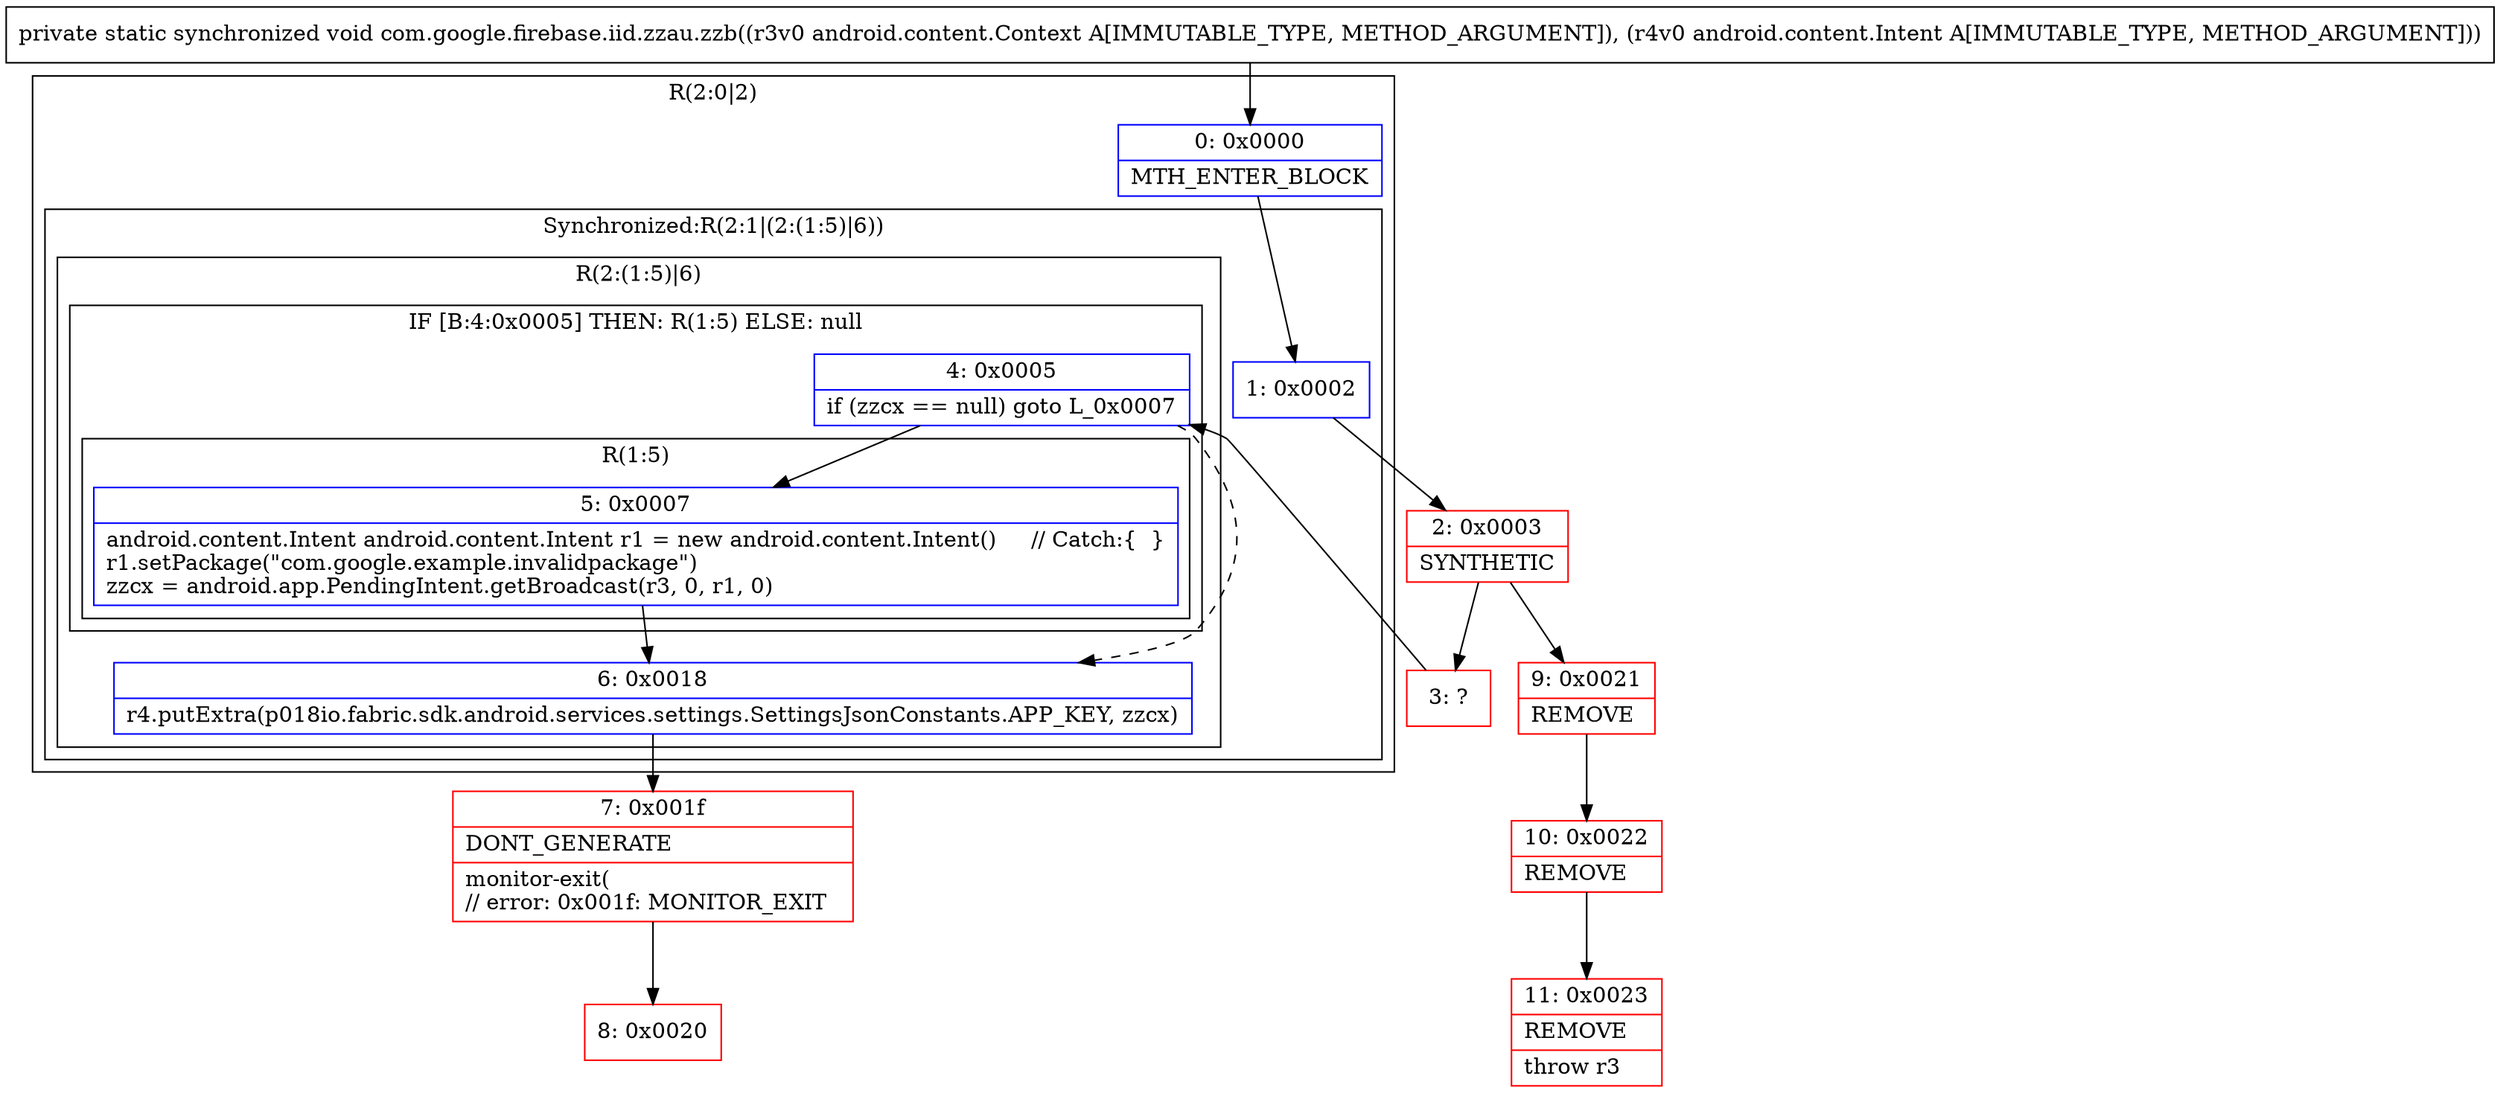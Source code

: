 digraph "CFG forcom.google.firebase.iid.zzau.zzb(Landroid\/content\/Context;Landroid\/content\/Intent;)V" {
subgraph cluster_Region_69335817 {
label = "R(2:0|2)";
node [shape=record,color=blue];
Node_0 [shape=record,label="{0\:\ 0x0000|MTH_ENTER_BLOCK\l}"];
subgraph cluster_SynchronizedRegion_582216137 {
label = "Synchronized:R(2:1|(2:(1:5)|6))";
node [shape=record,color=blue];
Node_1 [shape=record,label="{1\:\ 0x0002}"];
subgraph cluster_Region_2040666340 {
label = "R(2:(1:5)|6)";
node [shape=record,color=blue];
subgraph cluster_IfRegion_934273337 {
label = "IF [B:4:0x0005] THEN: R(1:5) ELSE: null";
node [shape=record,color=blue];
Node_4 [shape=record,label="{4\:\ 0x0005|if (zzcx == null) goto L_0x0007\l}"];
subgraph cluster_Region_1881045635 {
label = "R(1:5)";
node [shape=record,color=blue];
Node_5 [shape=record,label="{5\:\ 0x0007|android.content.Intent android.content.Intent r1 = new android.content.Intent()     \/\/ Catch:\{  \}\lr1.setPackage(\"com.google.example.invalidpackage\")\lzzcx = android.app.PendingIntent.getBroadcast(r3, 0, r1, 0)\l}"];
}
}
Node_6 [shape=record,label="{6\:\ 0x0018|r4.putExtra(p018io.fabric.sdk.android.services.settings.SettingsJsonConstants.APP_KEY, zzcx)\l}"];
}
}
}
Node_2 [shape=record,color=red,label="{2\:\ 0x0003|SYNTHETIC\l}"];
Node_3 [shape=record,color=red,label="{3\:\ ?}"];
Node_7 [shape=record,color=red,label="{7\:\ 0x001f|DONT_GENERATE\l|monitor\-exit(\l\/\/ error: 0x001f: MONITOR_EXIT  \l}"];
Node_8 [shape=record,color=red,label="{8\:\ 0x0020}"];
Node_9 [shape=record,color=red,label="{9\:\ 0x0021|REMOVE\l}"];
Node_10 [shape=record,color=red,label="{10\:\ 0x0022|REMOVE\l}"];
Node_11 [shape=record,color=red,label="{11\:\ 0x0023|REMOVE\l|throw r3\l}"];
MethodNode[shape=record,label="{private static synchronized void com.google.firebase.iid.zzau.zzb((r3v0 android.content.Context A[IMMUTABLE_TYPE, METHOD_ARGUMENT]), (r4v0 android.content.Intent A[IMMUTABLE_TYPE, METHOD_ARGUMENT])) }"];
MethodNode -> Node_0;
Node_0 -> Node_1;
Node_1 -> Node_2;
Node_4 -> Node_5;
Node_4 -> Node_6[style=dashed];
Node_5 -> Node_6;
Node_6 -> Node_7;
Node_2 -> Node_3;
Node_2 -> Node_9;
Node_3 -> Node_4;
Node_7 -> Node_8;
Node_9 -> Node_10;
Node_10 -> Node_11;
}

